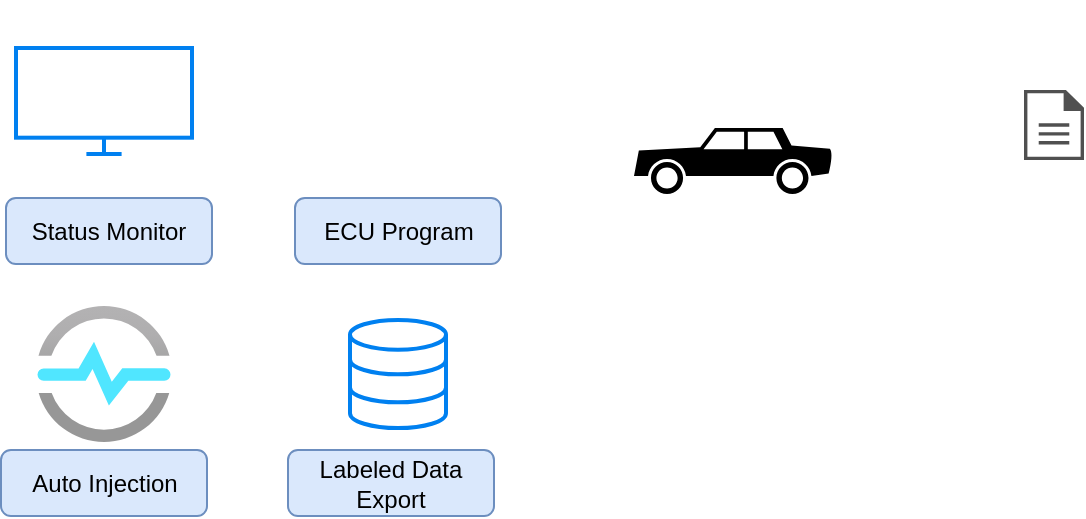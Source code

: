 <mxfile version="24.2.7" type="device">
  <diagram name="第 1 页" id="M1-pd5s9-K47yWXL6qFL">
    <mxGraphModel dx="1219" dy="855" grid="0" gridSize="10" guides="1" tooltips="1" connect="1" arrows="1" fold="1" page="0" pageScale="1" pageWidth="850" pageHeight="1100" math="0" shadow="0">
      <root>
        <mxCell id="0" />
        <mxCell id="1" parent="0" />
        <mxCell id="lxEQiiGNiRmGNAisGGb4-1" value="" style="html=1;verticalLabelPosition=bottom;align=center;labelBackgroundColor=#ffffff;verticalAlign=top;strokeWidth=2;strokeColor=#0080F0;shadow=0;dashed=0;shape=mxgraph.ios7.icons.data;" vertex="1" parent="1">
          <mxGeometry x="-155" y="97.95" width="48" height="54.1" as="geometry" />
        </mxCell>
        <mxCell id="lxEQiiGNiRmGNAisGGb4-2" value="" style="html=1;verticalLabelPosition=bottom;align=center;labelBackgroundColor=#ffffff;verticalAlign=top;strokeWidth=2;strokeColor=#0080F0;shadow=0;dashed=0;shape=mxgraph.ios7.icons.monitor;" vertex="1" parent="1">
          <mxGeometry x="-322" y="-38" width="88" height="53" as="geometry" />
        </mxCell>
        <mxCell id="lxEQiiGNiRmGNAisGGb4-3" value="" style="shape=image;html=1;verticalAlign=top;verticalLabelPosition=bottom;labelBackgroundColor=#ffffff;imageAspect=0;aspect=fixed;image=https://cdn2.iconfinder.com/data/icons/crystalproject/128x128/mimetypes/binary.png" vertex="1" parent="1">
          <mxGeometry x="-171" y="-48" width="73" height="73" as="geometry" />
        </mxCell>
        <mxCell id="lxEQiiGNiRmGNAisGGb4-4" value="" style="image;aspect=fixed;html=1;points=[];align=center;fontSize=12;image=img/lib/azure2/iot/Time_Series_Insights_Environments.svg;" vertex="1" parent="1">
          <mxGeometry x="-311.5" y="91" width="67" height="68" as="geometry" />
        </mxCell>
        <mxCell id="lxEQiiGNiRmGNAisGGb4-8" value="Status Monitor" style="rounded=1;whiteSpace=wrap;html=1;fillColor=#dae8fc;strokeColor=#6c8ebf;" vertex="1" parent="1">
          <mxGeometry x="-327" y="37" width="103" height="33" as="geometry" />
        </mxCell>
        <mxCell id="lxEQiiGNiRmGNAisGGb4-9" value="ECU Program" style="rounded=1;whiteSpace=wrap;html=1;fillColor=#dae8fc;strokeColor=#6c8ebf;" vertex="1" parent="1">
          <mxGeometry x="-182.5" y="37" width="103" height="33" as="geometry" />
        </mxCell>
        <mxCell id="lxEQiiGNiRmGNAisGGb4-10" value="Auto Injection" style="rounded=1;whiteSpace=wrap;html=1;fillColor=#dae8fc;strokeColor=#6c8ebf;" vertex="1" parent="1">
          <mxGeometry x="-329.5" y="163" width="103" height="33" as="geometry" />
        </mxCell>
        <mxCell id="lxEQiiGNiRmGNAisGGb4-11" value="Labeled Data Export" style="rounded=1;whiteSpace=wrap;html=1;fillColor=#dae8fc;strokeColor=#6c8ebf;" vertex="1" parent="1">
          <mxGeometry x="-186" y="163" width="103" height="33" as="geometry" />
        </mxCell>
        <mxCell id="lxEQiiGNiRmGNAisGGb4-12" value="" style="shape=mxgraph.signs.transportation.car_2;html=1;pointerEvents=1;fillColor=#000000;strokeColor=none;verticalLabelPosition=bottom;verticalAlign=top;align=center;" vertex="1" parent="1">
          <mxGeometry x="-13" y="2" width="100" height="33" as="geometry" />
        </mxCell>
        <mxCell id="lxEQiiGNiRmGNAisGGb4-13" value="" style="sketch=0;pointerEvents=1;shadow=0;dashed=0;html=1;strokeColor=none;fillColor=#505050;labelPosition=center;verticalLabelPosition=bottom;verticalAlign=top;outlineConnect=0;align=center;shape=mxgraph.office.concepts.document;" vertex="1" parent="1">
          <mxGeometry x="182" y="-17" width="30" height="35" as="geometry" />
        </mxCell>
        <mxCell id="lxEQiiGNiRmGNAisGGb4-14" value="" style="shape=image;html=1;verticalAlign=top;verticalLabelPosition=bottom;labelBackgroundColor=#ffffff;imageAspect=0;aspect=fixed;image=https://cdn2.iconfinder.com/data/icons/whcompare-servers-web-hosting/50/website-migration-128.png" vertex="1" parent="1">
          <mxGeometry x="2.5" y="-62" width="69" height="69" as="geometry" />
        </mxCell>
      </root>
    </mxGraphModel>
  </diagram>
</mxfile>
